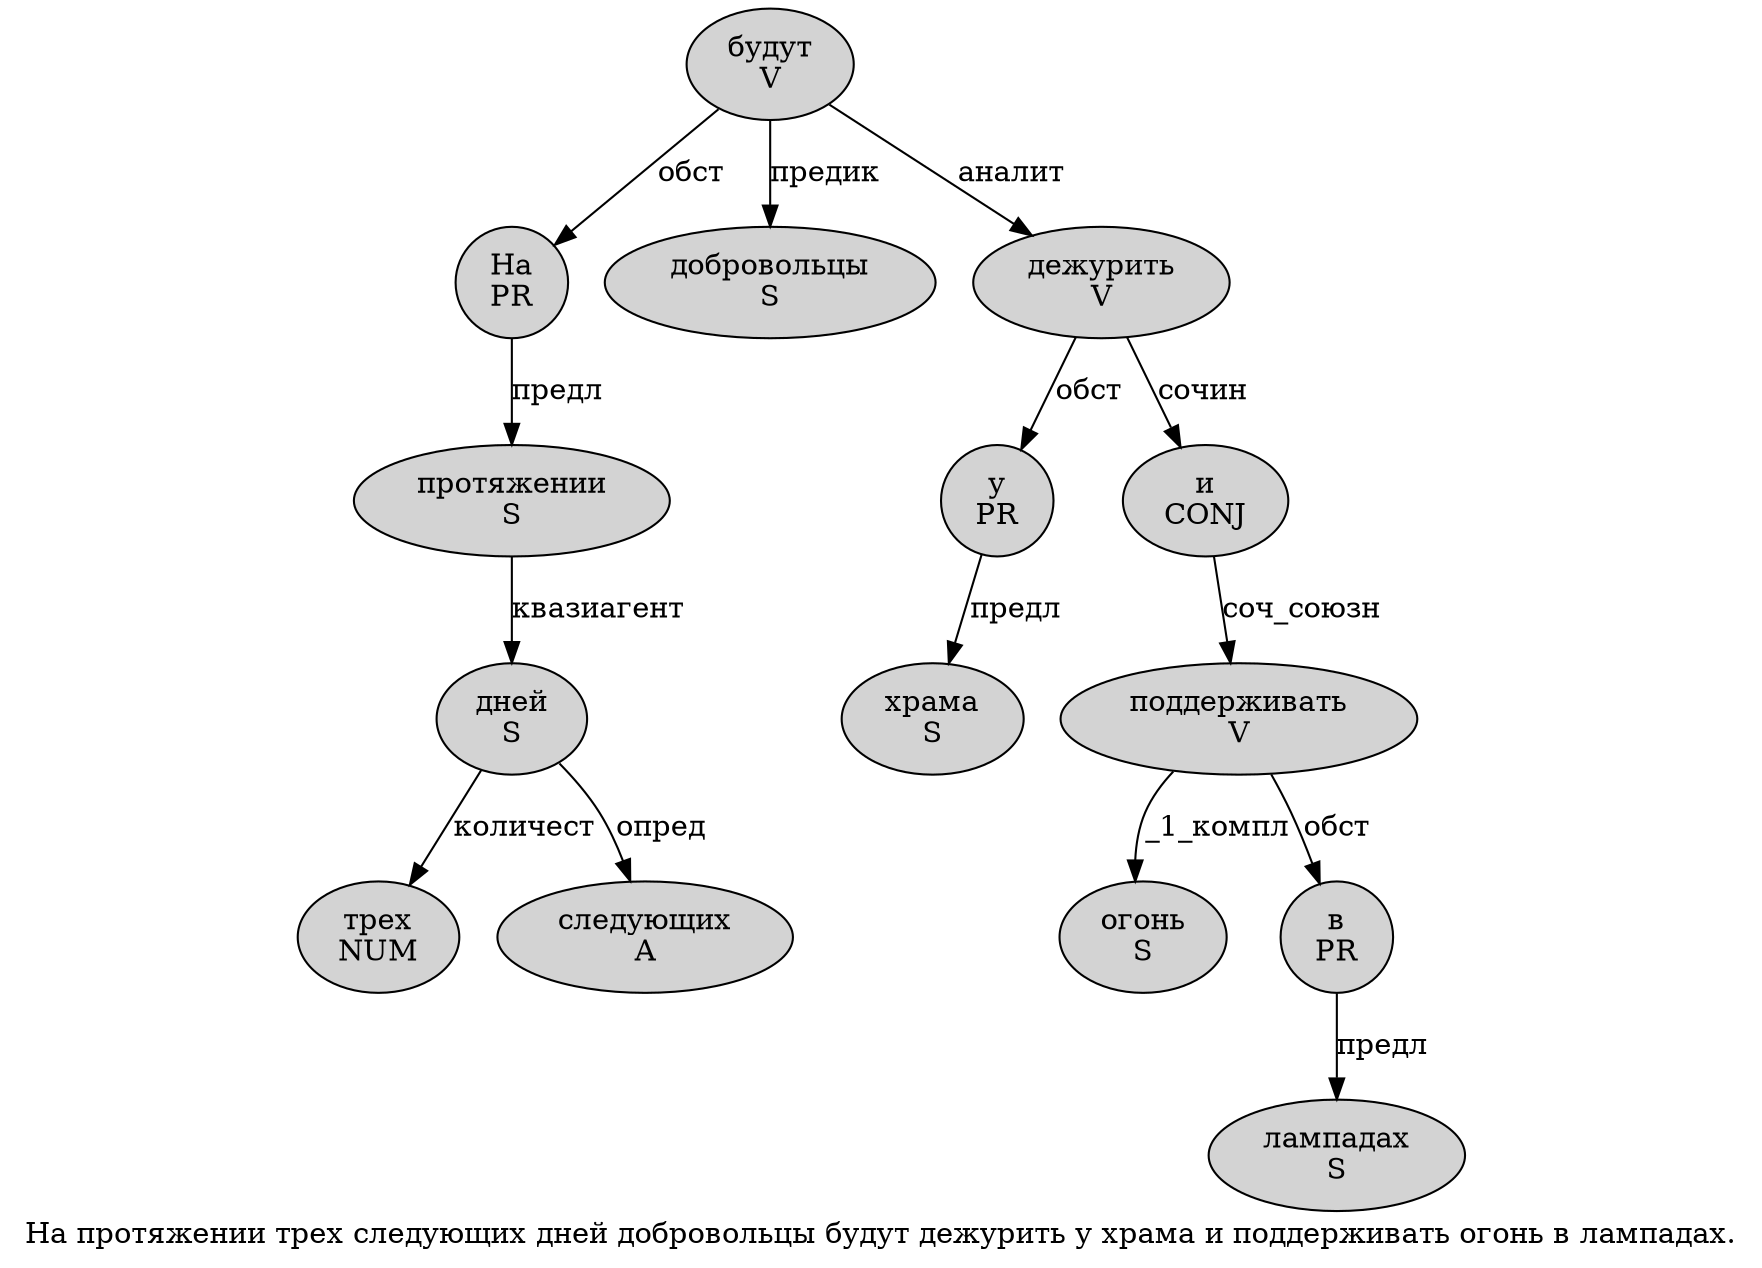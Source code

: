 digraph SENTENCE_529 {
	graph [label="На протяжении трех следующих дней добровольцы будут дежурить у храма и поддерживать огонь в лампадах."]
	node [style=filled]
		0 [label="На
PR" color="" fillcolor=lightgray penwidth=1 shape=ellipse]
		1 [label="протяжении
S" color="" fillcolor=lightgray penwidth=1 shape=ellipse]
		2 [label="трех
NUM" color="" fillcolor=lightgray penwidth=1 shape=ellipse]
		3 [label="следующих
A" color="" fillcolor=lightgray penwidth=1 shape=ellipse]
		4 [label="дней
S" color="" fillcolor=lightgray penwidth=1 shape=ellipse]
		5 [label="добровольцы
S" color="" fillcolor=lightgray penwidth=1 shape=ellipse]
		6 [label="будут
V" color="" fillcolor=lightgray penwidth=1 shape=ellipse]
		7 [label="дежурить
V" color="" fillcolor=lightgray penwidth=1 shape=ellipse]
		8 [label="у
PR" color="" fillcolor=lightgray penwidth=1 shape=ellipse]
		9 [label="храма
S" color="" fillcolor=lightgray penwidth=1 shape=ellipse]
		10 [label="и
CONJ" color="" fillcolor=lightgray penwidth=1 shape=ellipse]
		11 [label="поддерживать
V" color="" fillcolor=lightgray penwidth=1 shape=ellipse]
		12 [label="огонь
S" color="" fillcolor=lightgray penwidth=1 shape=ellipse]
		13 [label="в
PR" color="" fillcolor=lightgray penwidth=1 shape=ellipse]
		14 [label="лампадах
S" color="" fillcolor=lightgray penwidth=1 shape=ellipse]
			0 -> 1 [label="предл"]
			13 -> 14 [label="предл"]
			7 -> 8 [label="обст"]
			7 -> 10 [label="сочин"]
			10 -> 11 [label="соч_союзн"]
			8 -> 9 [label="предл"]
			6 -> 0 [label="обст"]
			6 -> 5 [label="предик"]
			6 -> 7 [label="аналит"]
			4 -> 2 [label="количест"]
			4 -> 3 [label="опред"]
			11 -> 12 [label="_1_компл"]
			11 -> 13 [label="обст"]
			1 -> 4 [label="квазиагент"]
}